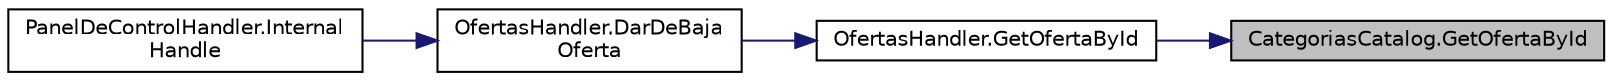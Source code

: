 digraph "CategoriasCatalog.GetOfertaById"
{
 // INTERACTIVE_SVG=YES
 // LATEX_PDF_SIZE
  edge [fontname="Helvetica",fontsize="10",labelfontname="Helvetica",labelfontsize="10"];
  node [fontname="Helvetica",fontsize="10",shape=record];
  rankdir="RL";
  Node1 [label="CategoriasCatalog.GetOfertaById",height=0.2,width=0.4,color="black", fillcolor="grey75", style="filled", fontcolor="black",tooltip="Método para obtener OfertaDeServicio por id."];
  Node1 -> Node2 [dir="back",color="midnightblue",fontsize="10",style="solid",fontname="Helvetica"];
  Node2 [label="OfertasHandler.GetOfertaById",height=0.2,width=0.4,color="black", fillcolor="white", style="filled",URL="$classOfertasHandler.html#a42d3b05e970ca29e77161980832193b7",tooltip="Método para obtener una OfertaDeServicio por id."];
  Node2 -> Node3 [dir="back",color="midnightblue",fontsize="10",style="solid",fontname="Helvetica"];
  Node3 [label="OfertasHandler.DarDeBaja\lOferta",height=0.2,width=0.4,color="black", fillcolor="white", style="filled",URL="$classOfertasHandler.html#a8a2ad6d9d2db484f18d71e3b50c486c3",tooltip="Método para dar de baja una OfertaDeServicio."];
  Node3 -> Node4 [dir="back",color="midnightblue",fontsize="10",style="solid",fontname="Helvetica"];
  Node4 [label="PanelDeControlHandler.Internal\lHandle",height=0.2,width=0.4,color="black", fillcolor="white", style="filled",URL="$classPanelDeControlHandler.html#a30658d59450bfd0528572c30ee7af021",tooltip="Procesamiento de los mensajes."];
}
